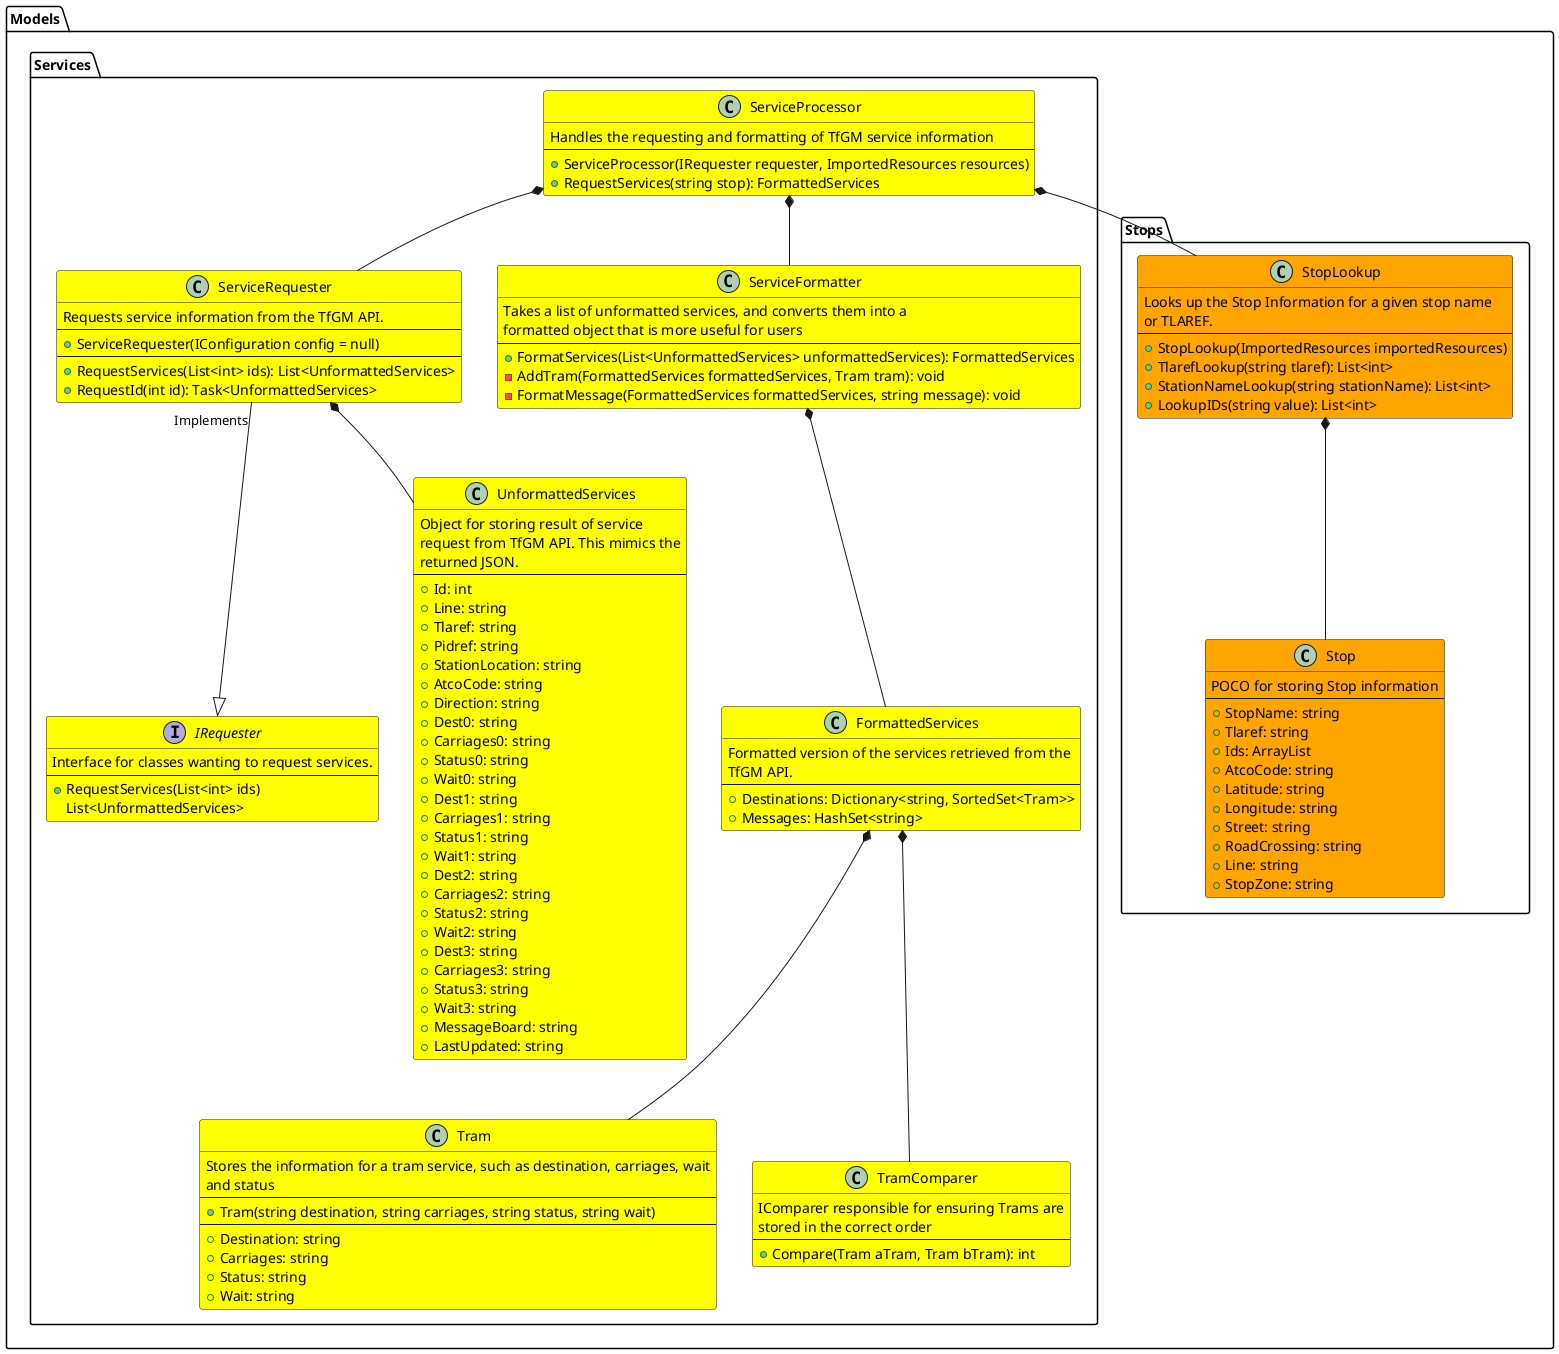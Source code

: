 @startuml TfGM-API-Wrapper

'Models.Services' 
package Models.Services {
Models.Services.FormattedServices *-- Models.Services.Tram 
Models.Services.FormattedServices *-- Models.Services.TramComparer 
Models.Services.ServiceRequester "Implements" --|> Models.Services.IRequester
Models.Services.ServiceRequester *-- Models.Services.UnformattedServices
Models.Services.ServiceFormatter *-- Models.Services.FormattedServices
Models.Services.ServiceProcessor *-- Models.Services.ServiceRequester
Models.Services.ServiceProcessor *-- Models.Services.ServiceFormatter
Models.Services.ServiceProcessor *-- Models.Stops.StopLookup
}

class Models.Services.Tram #Yellow{
Stores the information for a tram service, such as destination, carriages, wait
and status
---
+ Tram(string destination, string carriages, string status, string wait)
---
+ Destination: string
+ Carriages: string
+ Status: string
+ Wait: string
}

class Models.Services.FormattedServices #Yellow{
Formatted version of the services retrieved from the 
TfGM API.
---
+ Destinations: Dictionary<string, SortedSet<Tram>>
+ Messages: HashSet<string>
}

class Models.Services.TramComparer #Yellow {
IComparer responsible for ensuring Trams are 
stored in the correct order
---
+ Compare(Tram aTram, Tram bTram): int
}

interface Models.Services.IRequester #Yellow{
Interface for classes wanting to request services.
---
+ RequestServices(List<int> ids)
List<UnformattedServices> 
}

class Models.Services.UnformattedServices #Yellow {
Object for storing result of service
request from TfGM API. This mimics the
returned JSON.
---
+ Id: int
+ Line: string
+ Tlaref: string
+ Pidref: string
+ StationLocation: string
+ AtcoCode: string
+ Direction: string
+ Dest0: string
+ Carriages0: string 
+ Status0: string 
+ Wait0: string
+ Dest1: string 
+ Carriages1: string 
+ Status1: string
+ Wait1: string
+ Dest2: string
+ Carriages2: string
+ Status2: string
+ Wait2: string
+ Dest3: string
+ Carriages3: string
+ Status3: string
+ Wait3: string
+ MessageBoard: string
+ LastUpdated: string
}

class Models.Services.ServiceRequester #Yellow {
Requests service information from the TfGM API.
---
+ ServiceRequester(IConfiguration config = null)
---
+ RequestServices(List<int> ids): List<UnformattedServices> 
+ RequestId(int id): Task<UnformattedServices> 
}

class Models.Services.ServiceFormatter #Yellow {
Takes a list of unformatted services, and converts them into a 
formatted object that is more useful for users
---
+ FormatServices(List<UnformattedServices> unformattedServices): FormattedServices 
- AddTram(FormattedServices formattedServices, Tram tram): void 
- FormatMessage(FormattedServices formattedServices, string message): void
}

class Models.Services.ServiceProcessor #Yellow {
Handles the requesting and formatting of TfGM service information 
---
+ ServiceProcessor(IRequester requester, ImportedResources resources)
+ RequestServices(string stop): FormattedServices 
} 

'Models.Stops'
package Models.Stops {
Models.Stops.StopLookup *-- Models.Stops.Stop
}

class Models.Stops.StopLookup #Orange {
Looks up the Stop Information for a given stop name 
or TLAREF.
---
+ StopLookup(ImportedResources importedResources)
+ TlarefLookup(string tlaref): List<int> 
+ StationNameLookup(string stationName): List<int> 
+ LookupIDs(string value): List<int> 
}

class Models.Stops.Stop #Orange{
POCO for storing Stop information 
---
+ StopName: string
+ Tlaref: string
+ Ids: ArrayList
+ AtcoCode: string
+ Latitude: string
+ Longitude: string
+ Street: string
+ RoadCrossing: string
+ Line: string
+ StopZone: string
}

@enduml
